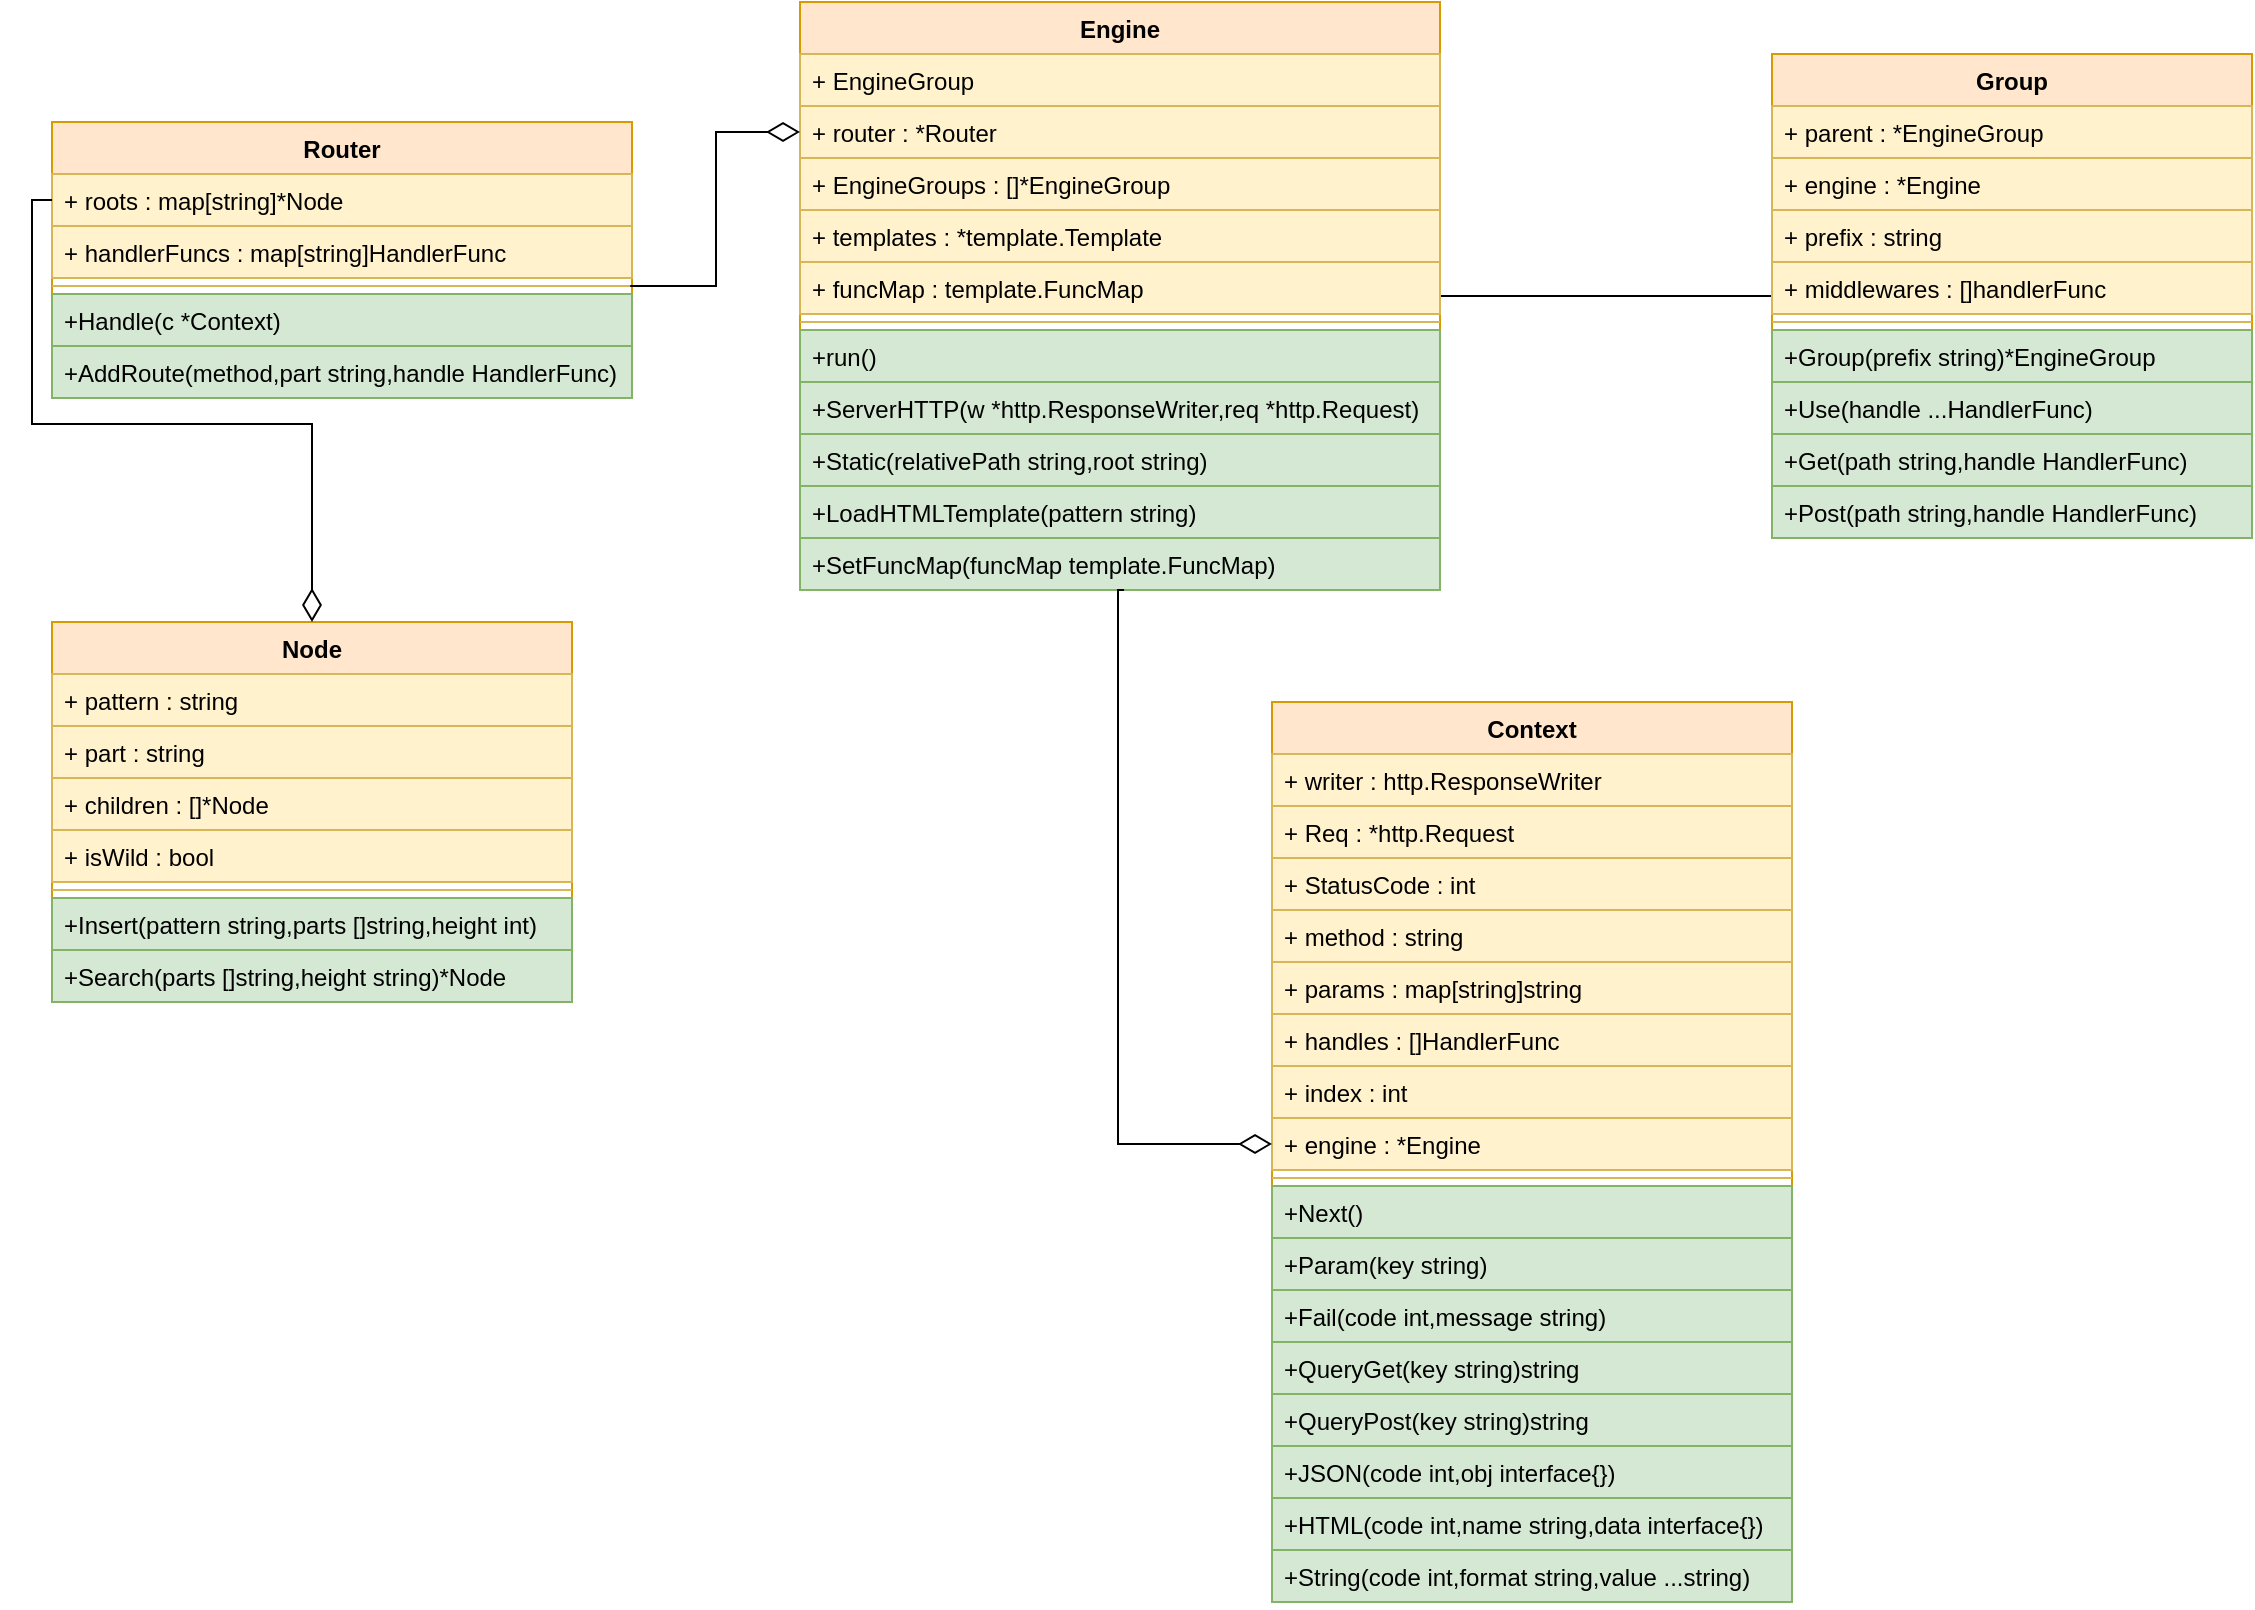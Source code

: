 <mxfile version="20.3.0" type="device"><diagram id="u8hTgyk4Zh4X78yF6Crg" name="第 1 页"><mxGraphModel dx="2061" dy="816" grid="1" gridSize="10" guides="1" tooltips="1" connect="1" arrows="1" fold="1" page="1" pageScale="1" pageWidth="827" pageHeight="1169" math="0" shadow="0"><root><mxCell id="0"/><mxCell id="1" parent="0"/><mxCell id="gHev6uepq8iCxxZqP-7k-66" style="edgeStyle=orthogonalEdgeStyle;rounded=0;orthogonalLoop=1;jettySize=auto;html=1;entryX=0;entryY=0.5;entryDx=0;entryDy=0;endArrow=none;endFill=0;" edge="1" parent="1" source="gHev6uepq8iCxxZqP-7k-1" target="gHev6uepq8iCxxZqP-7k-14"><mxGeometry relative="1" as="geometry"/></mxCell><mxCell id="gHev6uepq8iCxxZqP-7k-1" value="Engine" style="swimlane;fontStyle=1;align=center;verticalAlign=top;childLayout=stackLayout;horizontal=1;startSize=26;horizontalStack=0;resizeParent=1;resizeParentMax=0;resizeLast=0;collapsible=1;marginBottom=0;fillColor=#ffe6cc;strokeColor=#d79b00;" vertex="1" parent="1"><mxGeometry x="124" y="60" width="320" height="294" as="geometry"/></mxCell><mxCell id="gHev6uepq8iCxxZqP-7k-5" value="+ EngineGroup" style="text;strokeColor=#d6b656;fillColor=#fff2cc;align=left;verticalAlign=top;spacingLeft=4;spacingRight=4;overflow=hidden;rotatable=0;points=[[0,0.5],[1,0.5]];portConstraint=eastwest;" vertex="1" parent="gHev6uepq8iCxxZqP-7k-1"><mxGeometry y="26" width="320" height="26" as="geometry"/></mxCell><mxCell id="gHev6uepq8iCxxZqP-7k-2" value="+ router : *Router" style="text;strokeColor=#d6b656;fillColor=#fff2cc;align=left;verticalAlign=top;spacingLeft=4;spacingRight=4;overflow=hidden;rotatable=0;points=[[0,0.5],[1,0.5]];portConstraint=eastwest;" vertex="1" parent="gHev6uepq8iCxxZqP-7k-1"><mxGeometry y="52" width="320" height="26" as="geometry"/></mxCell><mxCell id="gHev6uepq8iCxxZqP-7k-7" value="+ EngineGroups : []*EngineGroup" style="text;strokeColor=#d6b656;fillColor=#fff2cc;align=left;verticalAlign=top;spacingLeft=4;spacingRight=4;overflow=hidden;rotatable=0;points=[[0,0.5],[1,0.5]];portConstraint=eastwest;" vertex="1" parent="gHev6uepq8iCxxZqP-7k-1"><mxGeometry y="78" width="320" height="26" as="geometry"/></mxCell><mxCell id="gHev6uepq8iCxxZqP-7k-6" value="+ templates : *template.Template" style="text;strokeColor=#d6b656;fillColor=#fff2cc;align=left;verticalAlign=top;spacingLeft=4;spacingRight=4;overflow=hidden;rotatable=0;points=[[0,0.5],[1,0.5]];portConstraint=eastwest;" vertex="1" parent="gHev6uepq8iCxxZqP-7k-1"><mxGeometry y="104" width="320" height="26" as="geometry"/></mxCell><mxCell id="gHev6uepq8iCxxZqP-7k-8" value="+ funcMap : template.FuncMap" style="text;strokeColor=#d6b656;fillColor=#fff2cc;align=left;verticalAlign=top;spacingLeft=4;spacingRight=4;overflow=hidden;rotatable=0;points=[[0,0.5],[1,0.5]];portConstraint=eastwest;" vertex="1" parent="gHev6uepq8iCxxZqP-7k-1"><mxGeometry y="130" width="320" height="26" as="geometry"/></mxCell><mxCell id="gHev6uepq8iCxxZqP-7k-3" value="" style="line;strokeWidth=1;fillColor=#fff2cc;align=left;verticalAlign=middle;spacingTop=-1;spacingLeft=3;spacingRight=3;rotatable=0;labelPosition=right;points=[];portConstraint=eastwest;strokeColor=#d6b656;" vertex="1" parent="gHev6uepq8iCxxZqP-7k-1"><mxGeometry y="156" width="320" height="8" as="geometry"/></mxCell><mxCell id="gHev6uepq8iCxxZqP-7k-4" value="+run()" style="text;strokeColor=#82b366;fillColor=#d5e8d4;align=left;verticalAlign=top;spacingLeft=4;spacingRight=4;overflow=hidden;rotatable=0;points=[[0,0.5],[1,0.5]];portConstraint=eastwest;" vertex="1" parent="gHev6uepq8iCxxZqP-7k-1"><mxGeometry y="164" width="320" height="26" as="geometry"/></mxCell><mxCell id="gHev6uepq8iCxxZqP-7k-10" value="+ServerHTTP(w *http.ResponseWriter,req *http.Request)" style="text;strokeColor=#82b366;fillColor=#d5e8d4;align=left;verticalAlign=top;spacingLeft=4;spacingRight=4;overflow=hidden;rotatable=0;points=[[0,0.5],[1,0.5]];portConstraint=eastwest;" vertex="1" parent="gHev6uepq8iCxxZqP-7k-1"><mxGeometry y="190" width="320" height="26" as="geometry"/></mxCell><mxCell id="gHev6uepq8iCxxZqP-7k-11" value="+Static(relativePath string,root string)" style="text;strokeColor=#82b366;fillColor=#d5e8d4;align=left;verticalAlign=top;spacingLeft=4;spacingRight=4;overflow=hidden;rotatable=0;points=[[0,0.5],[1,0.5]];portConstraint=eastwest;" vertex="1" parent="gHev6uepq8iCxxZqP-7k-1"><mxGeometry y="216" width="320" height="26" as="geometry"/></mxCell><mxCell id="gHev6uepq8iCxxZqP-7k-12" value="+LoadHTMLTemplate(pattern string)" style="text;strokeColor=#82b366;fillColor=#d5e8d4;align=left;verticalAlign=top;spacingLeft=4;spacingRight=4;overflow=hidden;rotatable=0;points=[[0,0.5],[1,0.5]];portConstraint=eastwest;" vertex="1" parent="gHev6uepq8iCxxZqP-7k-1"><mxGeometry y="242" width="320" height="26" as="geometry"/></mxCell><mxCell id="gHev6uepq8iCxxZqP-7k-13" value="+SetFuncMap(funcMap template.FuncMap)" style="text;strokeColor=#82b366;fillColor=#d5e8d4;align=left;verticalAlign=top;spacingLeft=4;spacingRight=4;overflow=hidden;rotatable=0;points=[[0,0.5],[1,0.5]];portConstraint=eastwest;" vertex="1" parent="gHev6uepq8iCxxZqP-7k-1"><mxGeometry y="268" width="320" height="26" as="geometry"/></mxCell><mxCell id="gHev6uepq8iCxxZqP-7k-14" value="Group" style="swimlane;fontStyle=1;align=center;verticalAlign=top;childLayout=stackLayout;horizontal=1;startSize=26;horizontalStack=0;resizeParent=1;resizeParentMax=0;resizeLast=0;collapsible=1;marginBottom=0;fillColor=#ffe6cc;strokeColor=#d79b00;" vertex="1" parent="1"><mxGeometry x="610" y="86" width="240" height="242" as="geometry"/></mxCell><mxCell id="gHev6uepq8iCxxZqP-7k-15" value="+ parent : *EngineGroup" style="text;strokeColor=#d6b656;fillColor=#fff2cc;align=left;verticalAlign=top;spacingLeft=4;spacingRight=4;overflow=hidden;rotatable=0;points=[[0,0.5],[1,0.5]];portConstraint=eastwest;" vertex="1" parent="gHev6uepq8iCxxZqP-7k-14"><mxGeometry y="26" width="240" height="26" as="geometry"/></mxCell><mxCell id="gHev6uepq8iCxxZqP-7k-16" value="+ engine : *Engine" style="text;strokeColor=#d6b656;fillColor=#fff2cc;align=left;verticalAlign=top;spacingLeft=4;spacingRight=4;overflow=hidden;rotatable=0;points=[[0,0.5],[1,0.5]];portConstraint=eastwest;" vertex="1" parent="gHev6uepq8iCxxZqP-7k-14"><mxGeometry y="52" width="240" height="26" as="geometry"/></mxCell><mxCell id="gHev6uepq8iCxxZqP-7k-17" value="+ prefix : string" style="text;strokeColor=#d6b656;fillColor=#fff2cc;align=left;verticalAlign=top;spacingLeft=4;spacingRight=4;overflow=hidden;rotatable=0;points=[[0,0.5],[1,0.5]];portConstraint=eastwest;" vertex="1" parent="gHev6uepq8iCxxZqP-7k-14"><mxGeometry y="78" width="240" height="26" as="geometry"/></mxCell><mxCell id="gHev6uepq8iCxxZqP-7k-18" value="+ middlewares : []handlerFunc" style="text;strokeColor=#d6b656;fillColor=#fff2cc;align=left;verticalAlign=top;spacingLeft=4;spacingRight=4;overflow=hidden;rotatable=0;points=[[0,0.5],[1,0.5]];portConstraint=eastwest;" vertex="1" parent="gHev6uepq8iCxxZqP-7k-14"><mxGeometry y="104" width="240" height="26" as="geometry"/></mxCell><mxCell id="gHev6uepq8iCxxZqP-7k-20" value="" style="line;strokeWidth=1;fillColor=#fff2cc;align=left;verticalAlign=middle;spacingTop=-1;spacingLeft=3;spacingRight=3;rotatable=0;labelPosition=right;points=[];portConstraint=eastwest;strokeColor=#d6b656;" vertex="1" parent="gHev6uepq8iCxxZqP-7k-14"><mxGeometry y="130" width="240" height="8" as="geometry"/></mxCell><mxCell id="gHev6uepq8iCxxZqP-7k-21" value="+Group(prefix string)*EngineGroup" style="text;strokeColor=#82b366;fillColor=#d5e8d4;align=left;verticalAlign=top;spacingLeft=4;spacingRight=4;overflow=hidden;rotatable=0;points=[[0,0.5],[1,0.5]];portConstraint=eastwest;" vertex="1" parent="gHev6uepq8iCxxZqP-7k-14"><mxGeometry y="138" width="240" height="26" as="geometry"/></mxCell><mxCell id="gHev6uepq8iCxxZqP-7k-22" value="+Use(handle ...HandlerFunc)" style="text;strokeColor=#82b366;fillColor=#d5e8d4;align=left;verticalAlign=top;spacingLeft=4;spacingRight=4;overflow=hidden;rotatable=0;points=[[0,0.5],[1,0.5]];portConstraint=eastwest;" vertex="1" parent="gHev6uepq8iCxxZqP-7k-14"><mxGeometry y="164" width="240" height="26" as="geometry"/></mxCell><mxCell id="gHev6uepq8iCxxZqP-7k-23" value="+Get(path string,handle HandlerFunc)" style="text;strokeColor=#82b366;fillColor=#d5e8d4;align=left;verticalAlign=top;spacingLeft=4;spacingRight=4;overflow=hidden;rotatable=0;points=[[0,0.5],[1,0.5]];portConstraint=eastwest;" vertex="1" parent="gHev6uepq8iCxxZqP-7k-14"><mxGeometry y="190" width="240" height="26" as="geometry"/></mxCell><mxCell id="gHev6uepq8iCxxZqP-7k-24" value="+Post(path string,handle HandlerFunc)" style="text;strokeColor=#82b366;fillColor=#d5e8d4;align=left;verticalAlign=top;spacingLeft=4;spacingRight=4;overflow=hidden;rotatable=0;points=[[0,0.5],[1,0.5]];portConstraint=eastwest;" vertex="1" parent="gHev6uepq8iCxxZqP-7k-14"><mxGeometry y="216" width="240" height="26" as="geometry"/></mxCell><mxCell id="gHev6uepq8iCxxZqP-7k-27" value="Context" style="swimlane;fontStyle=1;align=center;verticalAlign=top;childLayout=stackLayout;horizontal=1;startSize=26;horizontalStack=0;resizeParent=1;resizeParentMax=0;resizeLast=0;collapsible=1;marginBottom=0;fillColor=#ffe6cc;strokeColor=#d79b00;" vertex="1" parent="1"><mxGeometry x="360" y="410" width="260" height="450" as="geometry"/></mxCell><mxCell id="gHev6uepq8iCxxZqP-7k-28" value="+ writer : http.ResponseWriter" style="text;strokeColor=#d6b656;fillColor=#fff2cc;align=left;verticalAlign=top;spacingLeft=4;spacingRight=4;overflow=hidden;rotatable=0;points=[[0,0.5],[1,0.5]];portConstraint=eastwest;" vertex="1" parent="gHev6uepq8iCxxZqP-7k-27"><mxGeometry y="26" width="260" height="26" as="geometry"/></mxCell><mxCell id="gHev6uepq8iCxxZqP-7k-29" value="+ Req : *http.Request" style="text;strokeColor=#d6b656;fillColor=#fff2cc;align=left;verticalAlign=top;spacingLeft=4;spacingRight=4;overflow=hidden;rotatable=0;points=[[0,0.5],[1,0.5]];portConstraint=eastwest;" vertex="1" parent="gHev6uepq8iCxxZqP-7k-27"><mxGeometry y="52" width="260" height="26" as="geometry"/></mxCell><mxCell id="gHev6uepq8iCxxZqP-7k-30" value="+ StatusCode : int" style="text;strokeColor=#d6b656;fillColor=#fff2cc;align=left;verticalAlign=top;spacingLeft=4;spacingRight=4;overflow=hidden;rotatable=0;points=[[0,0.5],[1,0.5]];portConstraint=eastwest;" vertex="1" parent="gHev6uepq8iCxxZqP-7k-27"><mxGeometry y="78" width="260" height="26" as="geometry"/></mxCell><mxCell id="gHev6uepq8iCxxZqP-7k-31" value="+ method : string" style="text;strokeColor=#d6b656;fillColor=#fff2cc;align=left;verticalAlign=top;spacingLeft=4;spacingRight=4;overflow=hidden;rotatable=0;points=[[0,0.5],[1,0.5]];portConstraint=eastwest;" vertex="1" parent="gHev6uepq8iCxxZqP-7k-27"><mxGeometry y="104" width="260" height="26" as="geometry"/></mxCell><mxCell id="gHev6uepq8iCxxZqP-7k-32" value="+ params : map[string]string" style="text;strokeColor=#d6b656;fillColor=#fff2cc;align=left;verticalAlign=top;spacingLeft=4;spacingRight=4;overflow=hidden;rotatable=0;points=[[0,0.5],[1,0.5]];portConstraint=eastwest;" vertex="1" parent="gHev6uepq8iCxxZqP-7k-27"><mxGeometry y="130" width="260" height="26" as="geometry"/></mxCell><mxCell id="gHev6uepq8iCxxZqP-7k-41" value="+ handles : []HandlerFunc" style="text;strokeColor=#d6b656;fillColor=#fff2cc;align=left;verticalAlign=top;spacingLeft=4;spacingRight=4;overflow=hidden;rotatable=0;points=[[0,0.5],[1,0.5]];portConstraint=eastwest;" vertex="1" parent="gHev6uepq8iCxxZqP-7k-27"><mxGeometry y="156" width="260" height="26" as="geometry"/></mxCell><mxCell id="gHev6uepq8iCxxZqP-7k-42" value="+ index : int" style="text;strokeColor=#d6b656;fillColor=#fff2cc;align=left;verticalAlign=top;spacingLeft=4;spacingRight=4;overflow=hidden;rotatable=0;points=[[0,0.5],[1,0.5]];portConstraint=eastwest;" vertex="1" parent="gHev6uepq8iCxxZqP-7k-27"><mxGeometry y="182" width="260" height="26" as="geometry"/></mxCell><mxCell id="gHev6uepq8iCxxZqP-7k-43" value="+ engine : *Engine" style="text;strokeColor=#d6b656;fillColor=#fff2cc;align=left;verticalAlign=top;spacingLeft=4;spacingRight=4;overflow=hidden;rotatable=0;points=[[0,0.5],[1,0.5]];portConstraint=eastwest;" vertex="1" parent="gHev6uepq8iCxxZqP-7k-27"><mxGeometry y="208" width="260" height="26" as="geometry"/></mxCell><mxCell id="gHev6uepq8iCxxZqP-7k-33" value="" style="line;strokeWidth=1;fillColor=#fff2cc;align=left;verticalAlign=middle;spacingTop=-1;spacingLeft=3;spacingRight=3;rotatable=0;labelPosition=right;points=[];portConstraint=eastwest;strokeColor=#d6b656;" vertex="1" parent="gHev6uepq8iCxxZqP-7k-27"><mxGeometry y="234" width="260" height="8" as="geometry"/></mxCell><mxCell id="gHev6uepq8iCxxZqP-7k-34" value="+Next()" style="text;strokeColor=#82b366;fillColor=#d5e8d4;align=left;verticalAlign=top;spacingLeft=4;spacingRight=4;overflow=hidden;rotatable=0;points=[[0,0.5],[1,0.5]];portConstraint=eastwest;" vertex="1" parent="gHev6uepq8iCxxZqP-7k-27"><mxGeometry y="242" width="260" height="26" as="geometry"/></mxCell><mxCell id="gHev6uepq8iCxxZqP-7k-35" value="+Param(key string)" style="text;strokeColor=#82b366;fillColor=#d5e8d4;align=left;verticalAlign=top;spacingLeft=4;spacingRight=4;overflow=hidden;rotatable=0;points=[[0,0.5],[1,0.5]];portConstraint=eastwest;" vertex="1" parent="gHev6uepq8iCxxZqP-7k-27"><mxGeometry y="268" width="260" height="26" as="geometry"/></mxCell><mxCell id="gHev6uepq8iCxxZqP-7k-36" value="+Fail(code int,message string)" style="text;strokeColor=#82b366;fillColor=#d5e8d4;align=left;verticalAlign=top;spacingLeft=4;spacingRight=4;overflow=hidden;rotatable=0;points=[[0,0.5],[1,0.5]];portConstraint=eastwest;" vertex="1" parent="gHev6uepq8iCxxZqP-7k-27"><mxGeometry y="294" width="260" height="26" as="geometry"/></mxCell><mxCell id="gHev6uepq8iCxxZqP-7k-37" value="+QueryGet(key string)string" style="text;strokeColor=#82b366;fillColor=#d5e8d4;align=left;verticalAlign=top;spacingLeft=4;spacingRight=4;overflow=hidden;rotatable=0;points=[[0,0.5],[1,0.5]];portConstraint=eastwest;" vertex="1" parent="gHev6uepq8iCxxZqP-7k-27"><mxGeometry y="320" width="260" height="26" as="geometry"/></mxCell><mxCell id="gHev6uepq8iCxxZqP-7k-38" value="+QueryPost(key string)string" style="text;strokeColor=#82b366;fillColor=#d5e8d4;align=left;verticalAlign=top;spacingLeft=4;spacingRight=4;overflow=hidden;rotatable=0;points=[[0,0.5],[1,0.5]];portConstraint=eastwest;" vertex="1" parent="gHev6uepq8iCxxZqP-7k-27"><mxGeometry y="346" width="260" height="26" as="geometry"/></mxCell><mxCell id="gHev6uepq8iCxxZqP-7k-39" value="+JSON(code int,obj interface{})" style="text;strokeColor=#82b366;fillColor=#d5e8d4;align=left;verticalAlign=top;spacingLeft=4;spacingRight=4;overflow=hidden;rotatable=0;points=[[0,0.5],[1,0.5]];portConstraint=eastwest;" vertex="1" parent="gHev6uepq8iCxxZqP-7k-27"><mxGeometry y="372" width="260" height="26" as="geometry"/></mxCell><mxCell id="gHev6uepq8iCxxZqP-7k-44" value="+HTML(code int,name string,data interface{})" style="text;strokeColor=#82b366;fillColor=#d5e8d4;align=left;verticalAlign=top;spacingLeft=4;spacingRight=4;overflow=hidden;rotatable=0;points=[[0,0.5],[1,0.5]];portConstraint=eastwest;" vertex="1" parent="gHev6uepq8iCxxZqP-7k-27"><mxGeometry y="398" width="260" height="26" as="geometry"/></mxCell><mxCell id="gHev6uepq8iCxxZqP-7k-45" value="+String(code int,format string,value ...string)" style="text;strokeColor=#82b366;fillColor=#d5e8d4;align=left;verticalAlign=top;spacingLeft=4;spacingRight=4;overflow=hidden;rotatable=0;points=[[0,0.5],[1,0.5]];portConstraint=eastwest;" vertex="1" parent="gHev6uepq8iCxxZqP-7k-27"><mxGeometry y="424" width="260" height="26" as="geometry"/></mxCell><mxCell id="gHev6uepq8iCxxZqP-7k-46" value="Node" style="swimlane;fontStyle=1;align=center;verticalAlign=top;childLayout=stackLayout;horizontal=1;startSize=26;horizontalStack=0;resizeParent=1;resizeParentMax=0;resizeLast=0;collapsible=1;marginBottom=0;fillColor=#ffe6cc;strokeColor=#d79b00;" vertex="1" parent="1"><mxGeometry x="-250" y="370" width="260" height="190" as="geometry"/></mxCell><mxCell id="gHev6uepq8iCxxZqP-7k-47" value="+ pattern : string" style="text;strokeColor=#d6b656;fillColor=#fff2cc;align=left;verticalAlign=top;spacingLeft=4;spacingRight=4;overflow=hidden;rotatable=0;points=[[0,0.5],[1,0.5]];portConstraint=eastwest;" vertex="1" parent="gHev6uepq8iCxxZqP-7k-46"><mxGeometry y="26" width="260" height="26" as="geometry"/></mxCell><mxCell id="gHev6uepq8iCxxZqP-7k-48" value="+ part : string" style="text;strokeColor=#d6b656;fillColor=#fff2cc;align=left;verticalAlign=top;spacingLeft=4;spacingRight=4;overflow=hidden;rotatable=0;points=[[0,0.5],[1,0.5]];portConstraint=eastwest;" vertex="1" parent="gHev6uepq8iCxxZqP-7k-46"><mxGeometry y="52" width="260" height="26" as="geometry"/></mxCell><mxCell id="gHev6uepq8iCxxZqP-7k-49" value="+ children : []*Node" style="text;strokeColor=#d6b656;fillColor=#fff2cc;align=left;verticalAlign=top;spacingLeft=4;spacingRight=4;overflow=hidden;rotatable=0;points=[[0,0.5],[1,0.5]];portConstraint=eastwest;" vertex="1" parent="gHev6uepq8iCxxZqP-7k-46"><mxGeometry y="78" width="260" height="26" as="geometry"/></mxCell><mxCell id="gHev6uepq8iCxxZqP-7k-50" value="+ isWild : bool" style="text;strokeColor=#d6b656;fillColor=#fff2cc;align=left;verticalAlign=top;spacingLeft=4;spacingRight=4;overflow=hidden;rotatable=0;points=[[0,0.5],[1,0.5]];portConstraint=eastwest;" vertex="1" parent="gHev6uepq8iCxxZqP-7k-46"><mxGeometry y="104" width="260" height="26" as="geometry"/></mxCell><mxCell id="gHev6uepq8iCxxZqP-7k-52" value="" style="line;strokeWidth=1;fillColor=#fff2cc;align=left;verticalAlign=middle;spacingTop=-1;spacingLeft=3;spacingRight=3;rotatable=0;labelPosition=right;points=[];portConstraint=eastwest;strokeColor=#d6b656;" vertex="1" parent="gHev6uepq8iCxxZqP-7k-46"><mxGeometry y="130" width="260" height="8" as="geometry"/></mxCell><mxCell id="gHev6uepq8iCxxZqP-7k-53" value="+Insert(pattern string,parts []string,height int)" style="text;strokeColor=#82b366;fillColor=#d5e8d4;align=left;verticalAlign=top;spacingLeft=4;spacingRight=4;overflow=hidden;rotatable=0;points=[[0,0.5],[1,0.5]];portConstraint=eastwest;" vertex="1" parent="gHev6uepq8iCxxZqP-7k-46"><mxGeometry y="138" width="260" height="26" as="geometry"/></mxCell><mxCell id="gHev6uepq8iCxxZqP-7k-54" value="+Search(parts []string,height string)*Node" style="text;strokeColor=#82b366;fillColor=#d5e8d4;align=left;verticalAlign=top;spacingLeft=4;spacingRight=4;overflow=hidden;rotatable=0;points=[[0,0.5],[1,0.5]];portConstraint=eastwest;" vertex="1" parent="gHev6uepq8iCxxZqP-7k-46"><mxGeometry y="164" width="260" height="26" as="geometry"/></mxCell><mxCell id="gHev6uepq8iCxxZqP-7k-58" value="Router" style="swimlane;fontStyle=1;align=center;verticalAlign=top;childLayout=stackLayout;horizontal=1;startSize=26;horizontalStack=0;resizeParent=1;resizeParentMax=0;resizeLast=0;collapsible=1;marginBottom=0;fillColor=#ffe6cc;strokeColor=#d79b00;" vertex="1" parent="1"><mxGeometry x="-250" y="120" width="290" height="138" as="geometry"/></mxCell><mxCell id="gHev6uepq8iCxxZqP-7k-59" value="+ roots : map[string]*Node" style="text;strokeColor=#d6b656;fillColor=#fff2cc;align=left;verticalAlign=top;spacingLeft=4;spacingRight=4;overflow=hidden;rotatable=0;points=[[0,0.5],[1,0.5]];portConstraint=eastwest;" vertex="1" parent="gHev6uepq8iCxxZqP-7k-58"><mxGeometry y="26" width="290" height="26" as="geometry"/></mxCell><mxCell id="gHev6uepq8iCxxZqP-7k-60" value="+ handlerFuncs : map[string]HandlerFunc" style="text;strokeColor=#d6b656;fillColor=#fff2cc;align=left;verticalAlign=top;spacingLeft=4;spacingRight=4;overflow=hidden;rotatable=0;points=[[0,0.5],[1,0.5]];portConstraint=eastwest;" vertex="1" parent="gHev6uepq8iCxxZqP-7k-58"><mxGeometry y="52" width="290" height="26" as="geometry"/></mxCell><mxCell id="gHev6uepq8iCxxZqP-7k-63" value="" style="line;strokeWidth=1;fillColor=#fff2cc;align=left;verticalAlign=middle;spacingTop=-1;spacingLeft=3;spacingRight=3;rotatable=0;labelPosition=right;points=[];portConstraint=eastwest;strokeColor=#d6b656;" vertex="1" parent="gHev6uepq8iCxxZqP-7k-58"><mxGeometry y="78" width="290" height="8" as="geometry"/></mxCell><mxCell id="gHev6uepq8iCxxZqP-7k-64" value="+Handle(c *Context)" style="text;strokeColor=#82b366;fillColor=#d5e8d4;align=left;verticalAlign=top;spacingLeft=4;spacingRight=4;overflow=hidden;rotatable=0;points=[[0,0.5],[1,0.5]];portConstraint=eastwest;" vertex="1" parent="gHev6uepq8iCxxZqP-7k-58"><mxGeometry y="86" width="290" height="26" as="geometry"/></mxCell><mxCell id="gHev6uepq8iCxxZqP-7k-65" value="+AddRoute(method,part string,handle HandlerFunc)" style="text;strokeColor=#82b366;fillColor=#d5e8d4;align=left;verticalAlign=top;spacingLeft=4;spacingRight=4;overflow=hidden;rotatable=0;points=[[0,0.5],[1,0.5]];portConstraint=eastwest;" vertex="1" parent="gHev6uepq8iCxxZqP-7k-58"><mxGeometry y="112" width="290" height="26" as="geometry"/></mxCell><mxCell id="gHev6uepq8iCxxZqP-7k-70" value="" style="endArrow=none;html=1;endSize=12;startArrow=diamondThin;startSize=14;startFill=0;edgeStyle=orthogonalEdgeStyle;align=left;verticalAlign=bottom;rounded=0;exitX=0;exitY=0.5;exitDx=0;exitDy=0;entryX=0.997;entryY=0.5;entryDx=0;entryDy=0;endFill=0;entryPerimeter=0;" edge="1" parent="1" source="gHev6uepq8iCxxZqP-7k-2" target="gHev6uepq8iCxxZqP-7k-63"><mxGeometry x="-1" y="3" relative="1" as="geometry"><mxPoint x="50" y="169" as="sourcePoint"/><mxPoint x="-240" y="471" as="targetPoint"/></mxGeometry></mxCell><mxCell id="gHev6uepq8iCxxZqP-7k-72" value="" style="endArrow=none;html=1;endSize=12;startArrow=diamondThin;startSize=14;startFill=0;edgeStyle=orthogonalEdgeStyle;align=left;verticalAlign=bottom;rounded=0;endFill=0;entryX=0;entryY=0.5;entryDx=0;entryDy=0;exitX=0.5;exitY=0;exitDx=0;exitDy=0;" edge="1" parent="1" source="gHev6uepq8iCxxZqP-7k-46" target="gHev6uepq8iCxxZqP-7k-59"><mxGeometry x="-1" y="3" relative="1" as="geometry"><mxPoint x="80" y="280" as="sourcePoint"/><mxPoint x="-190" y="300" as="targetPoint"/></mxGeometry></mxCell><mxCell id="gHev6uepq8iCxxZqP-7k-73" value="" style="endArrow=none;html=1;endSize=12;startArrow=diamondThin;startSize=14;startFill=0;edgeStyle=orthogonalEdgeStyle;align=left;verticalAlign=bottom;rounded=0;exitX=0;exitY=0.5;exitDx=0;exitDy=0;entryX=0.497;entryY=1;entryDx=0;entryDy=0;endFill=0;entryPerimeter=0;" edge="1" parent="1" source="gHev6uepq8iCxxZqP-7k-43"><mxGeometry x="-1" y="3" relative="1" as="geometry"><mxPoint x="333" y="631" as="sourcePoint"/><mxPoint x="286.04" y="354" as="targetPoint"/><Array as="points"><mxPoint x="283" y="631"/><mxPoint x="283" y="354"/></Array></mxGeometry></mxCell></root></mxGraphModel></diagram></mxfile>